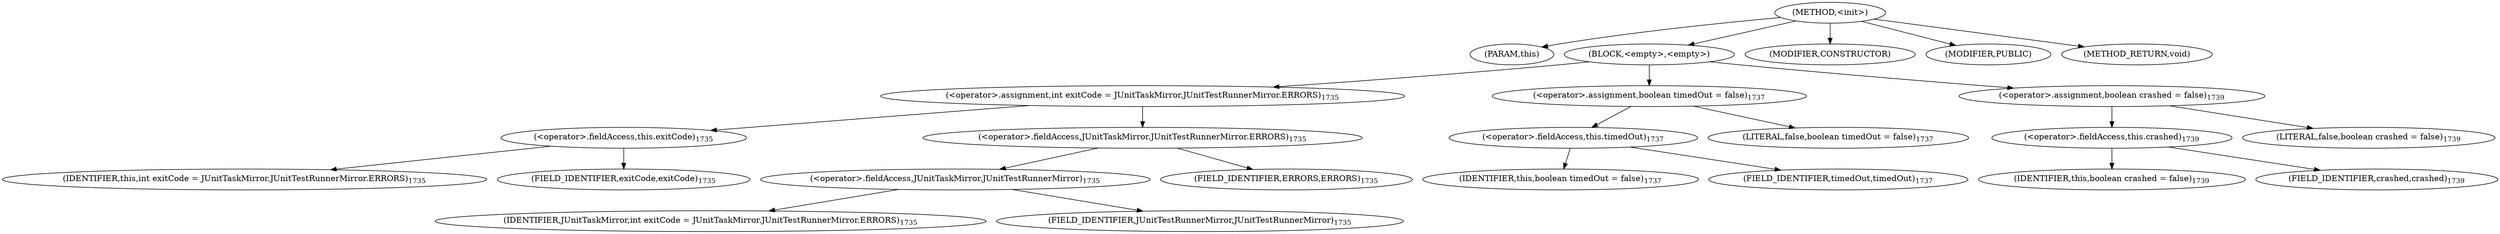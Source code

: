 digraph "&lt;init&gt;" {  
"3842" [label = <(METHOD,&lt;init&gt;)> ]
"3843" [label = <(PARAM,this)> ]
"3844" [label = <(BLOCK,&lt;empty&gt;,&lt;empty&gt;)> ]
"3845" [label = <(&lt;operator&gt;.assignment,int exitCode = JUnitTaskMirror.JUnitTestRunnerMirror.ERRORS)<SUB>1735</SUB>> ]
"3846" [label = <(&lt;operator&gt;.fieldAccess,this.exitCode)<SUB>1735</SUB>> ]
"3847" [label = <(IDENTIFIER,this,int exitCode = JUnitTaskMirror.JUnitTestRunnerMirror.ERRORS)<SUB>1735</SUB>> ]
"3848" [label = <(FIELD_IDENTIFIER,exitCode,exitCode)<SUB>1735</SUB>> ]
"3849" [label = <(&lt;operator&gt;.fieldAccess,JUnitTaskMirror.JUnitTestRunnerMirror.ERRORS)<SUB>1735</SUB>> ]
"3850" [label = <(&lt;operator&gt;.fieldAccess,JUnitTaskMirror.JUnitTestRunnerMirror)<SUB>1735</SUB>> ]
"3851" [label = <(IDENTIFIER,JUnitTaskMirror,int exitCode = JUnitTaskMirror.JUnitTestRunnerMirror.ERRORS)<SUB>1735</SUB>> ]
"3852" [label = <(FIELD_IDENTIFIER,JUnitTestRunnerMirror,JUnitTestRunnerMirror)<SUB>1735</SUB>> ]
"3853" [label = <(FIELD_IDENTIFIER,ERRORS,ERRORS)<SUB>1735</SUB>> ]
"3854" [label = <(&lt;operator&gt;.assignment,boolean timedOut = false)<SUB>1737</SUB>> ]
"3855" [label = <(&lt;operator&gt;.fieldAccess,this.timedOut)<SUB>1737</SUB>> ]
"3856" [label = <(IDENTIFIER,this,boolean timedOut = false)<SUB>1737</SUB>> ]
"3857" [label = <(FIELD_IDENTIFIER,timedOut,timedOut)<SUB>1737</SUB>> ]
"3858" [label = <(LITERAL,false,boolean timedOut = false)<SUB>1737</SUB>> ]
"3859" [label = <(&lt;operator&gt;.assignment,boolean crashed = false)<SUB>1739</SUB>> ]
"3860" [label = <(&lt;operator&gt;.fieldAccess,this.crashed)<SUB>1739</SUB>> ]
"3861" [label = <(IDENTIFIER,this,boolean crashed = false)<SUB>1739</SUB>> ]
"3862" [label = <(FIELD_IDENTIFIER,crashed,crashed)<SUB>1739</SUB>> ]
"3863" [label = <(LITERAL,false,boolean crashed = false)<SUB>1739</SUB>> ]
"3864" [label = <(MODIFIER,CONSTRUCTOR)> ]
"3865" [label = <(MODIFIER,PUBLIC)> ]
"3866" [label = <(METHOD_RETURN,void)> ]
  "3842" -> "3843" 
  "3842" -> "3844" 
  "3842" -> "3864" 
  "3842" -> "3865" 
  "3842" -> "3866" 
  "3844" -> "3845" 
  "3844" -> "3854" 
  "3844" -> "3859" 
  "3845" -> "3846" 
  "3845" -> "3849" 
  "3846" -> "3847" 
  "3846" -> "3848" 
  "3849" -> "3850" 
  "3849" -> "3853" 
  "3850" -> "3851" 
  "3850" -> "3852" 
  "3854" -> "3855" 
  "3854" -> "3858" 
  "3855" -> "3856" 
  "3855" -> "3857" 
  "3859" -> "3860" 
  "3859" -> "3863" 
  "3860" -> "3861" 
  "3860" -> "3862" 
}
